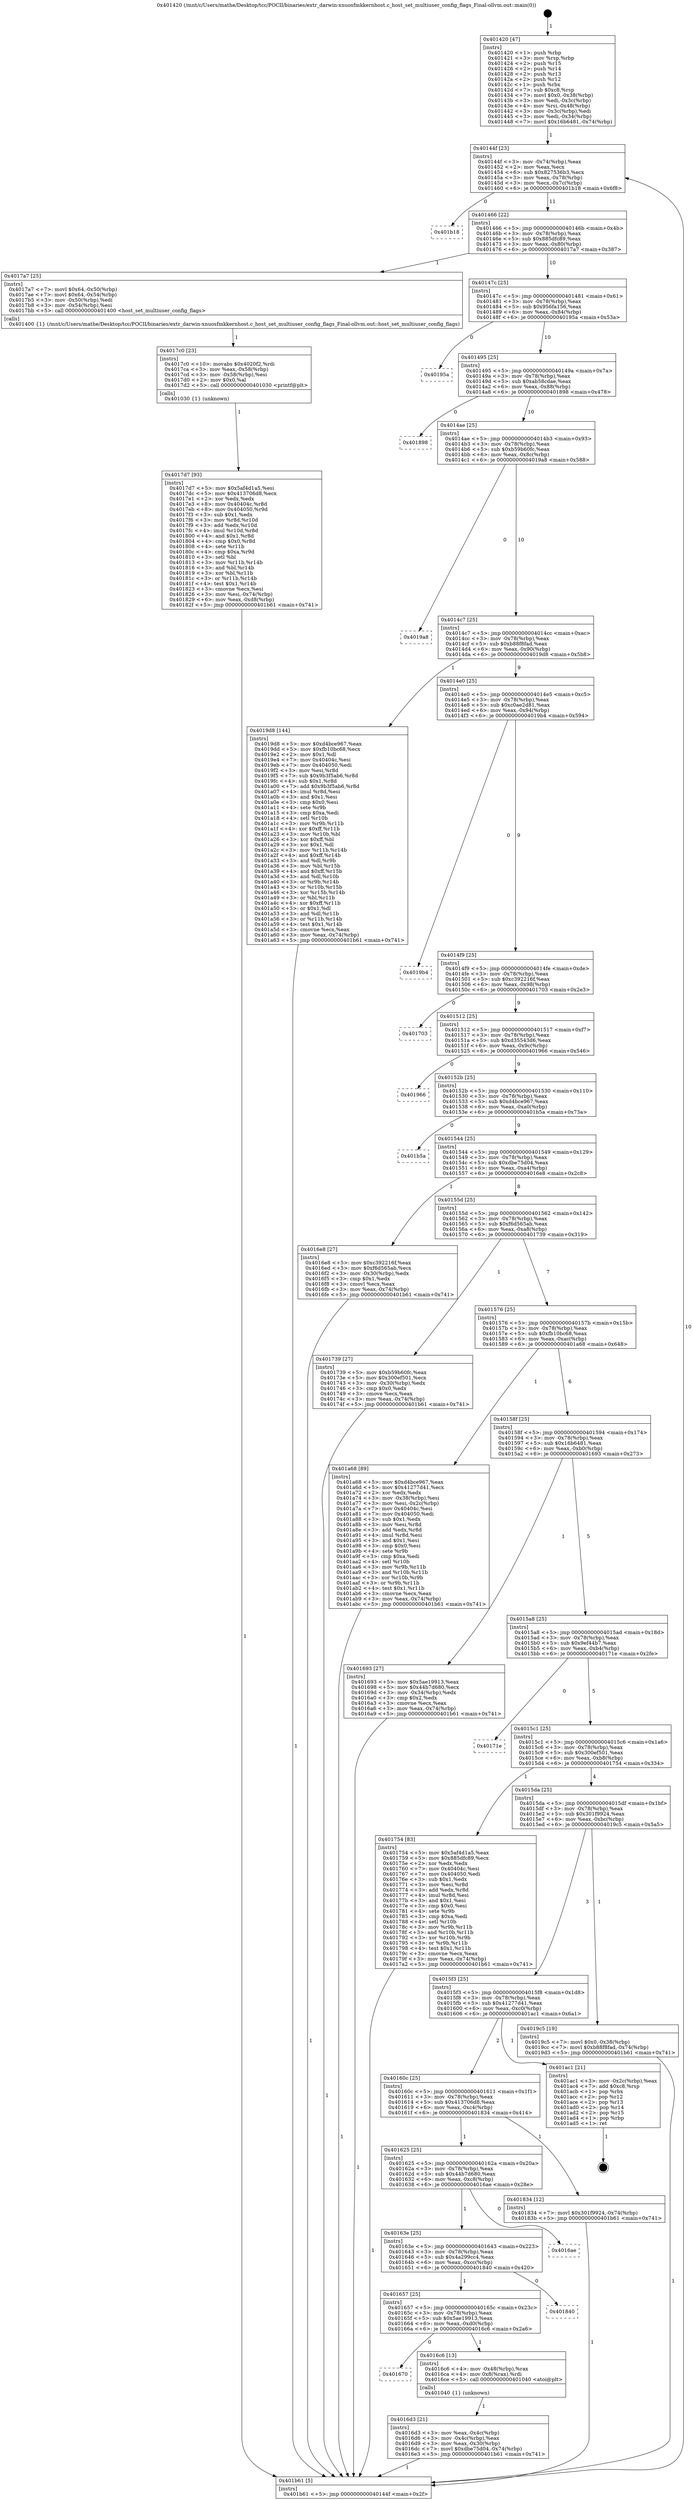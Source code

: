 digraph "0x401420" {
  label = "0x401420 (/mnt/c/Users/mathe/Desktop/tcc/POCII/binaries/extr_darwin-xnuosfmkkernhost.c_host_set_multiuser_config_flags_Final-ollvm.out::main(0))"
  labelloc = "t"
  node[shape=record]

  Entry [label="",width=0.3,height=0.3,shape=circle,fillcolor=black,style=filled]
  "0x40144f" [label="{
     0x40144f [23]\l
     | [instrs]\l
     &nbsp;&nbsp;0x40144f \<+3\>: mov -0x74(%rbp),%eax\l
     &nbsp;&nbsp;0x401452 \<+2\>: mov %eax,%ecx\l
     &nbsp;&nbsp;0x401454 \<+6\>: sub $0x827536b3,%ecx\l
     &nbsp;&nbsp;0x40145a \<+3\>: mov %eax,-0x78(%rbp)\l
     &nbsp;&nbsp;0x40145d \<+3\>: mov %ecx,-0x7c(%rbp)\l
     &nbsp;&nbsp;0x401460 \<+6\>: je 0000000000401b18 \<main+0x6f8\>\l
  }"]
  "0x401b18" [label="{
     0x401b18\l
  }", style=dashed]
  "0x401466" [label="{
     0x401466 [22]\l
     | [instrs]\l
     &nbsp;&nbsp;0x401466 \<+5\>: jmp 000000000040146b \<main+0x4b\>\l
     &nbsp;&nbsp;0x40146b \<+3\>: mov -0x78(%rbp),%eax\l
     &nbsp;&nbsp;0x40146e \<+5\>: sub $0x885dfc89,%eax\l
     &nbsp;&nbsp;0x401473 \<+3\>: mov %eax,-0x80(%rbp)\l
     &nbsp;&nbsp;0x401476 \<+6\>: je 00000000004017a7 \<main+0x387\>\l
  }"]
  Exit [label="",width=0.3,height=0.3,shape=circle,fillcolor=black,style=filled,peripheries=2]
  "0x4017a7" [label="{
     0x4017a7 [25]\l
     | [instrs]\l
     &nbsp;&nbsp;0x4017a7 \<+7\>: movl $0x64,-0x50(%rbp)\l
     &nbsp;&nbsp;0x4017ae \<+7\>: movl $0x64,-0x54(%rbp)\l
     &nbsp;&nbsp;0x4017b5 \<+3\>: mov -0x50(%rbp),%edi\l
     &nbsp;&nbsp;0x4017b8 \<+3\>: mov -0x54(%rbp),%esi\l
     &nbsp;&nbsp;0x4017bb \<+5\>: call 0000000000401400 \<host_set_multiuser_config_flags\>\l
     | [calls]\l
     &nbsp;&nbsp;0x401400 \{1\} (/mnt/c/Users/mathe/Desktop/tcc/POCII/binaries/extr_darwin-xnuosfmkkernhost.c_host_set_multiuser_config_flags_Final-ollvm.out::host_set_multiuser_config_flags)\l
  }"]
  "0x40147c" [label="{
     0x40147c [25]\l
     | [instrs]\l
     &nbsp;&nbsp;0x40147c \<+5\>: jmp 0000000000401481 \<main+0x61\>\l
     &nbsp;&nbsp;0x401481 \<+3\>: mov -0x78(%rbp),%eax\l
     &nbsp;&nbsp;0x401484 \<+5\>: sub $0x956fa156,%eax\l
     &nbsp;&nbsp;0x401489 \<+6\>: mov %eax,-0x84(%rbp)\l
     &nbsp;&nbsp;0x40148f \<+6\>: je 000000000040195a \<main+0x53a\>\l
  }"]
  "0x4017d7" [label="{
     0x4017d7 [93]\l
     | [instrs]\l
     &nbsp;&nbsp;0x4017d7 \<+5\>: mov $0x5af4d1a5,%esi\l
     &nbsp;&nbsp;0x4017dc \<+5\>: mov $0x413706d8,%ecx\l
     &nbsp;&nbsp;0x4017e1 \<+2\>: xor %edx,%edx\l
     &nbsp;&nbsp;0x4017e3 \<+8\>: mov 0x40404c,%r8d\l
     &nbsp;&nbsp;0x4017eb \<+8\>: mov 0x404050,%r9d\l
     &nbsp;&nbsp;0x4017f3 \<+3\>: sub $0x1,%edx\l
     &nbsp;&nbsp;0x4017f6 \<+3\>: mov %r8d,%r10d\l
     &nbsp;&nbsp;0x4017f9 \<+3\>: add %edx,%r10d\l
     &nbsp;&nbsp;0x4017fc \<+4\>: imul %r10d,%r8d\l
     &nbsp;&nbsp;0x401800 \<+4\>: and $0x1,%r8d\l
     &nbsp;&nbsp;0x401804 \<+4\>: cmp $0x0,%r8d\l
     &nbsp;&nbsp;0x401808 \<+4\>: sete %r11b\l
     &nbsp;&nbsp;0x40180c \<+4\>: cmp $0xa,%r9d\l
     &nbsp;&nbsp;0x401810 \<+3\>: setl %bl\l
     &nbsp;&nbsp;0x401813 \<+3\>: mov %r11b,%r14b\l
     &nbsp;&nbsp;0x401816 \<+3\>: and %bl,%r14b\l
     &nbsp;&nbsp;0x401819 \<+3\>: xor %bl,%r11b\l
     &nbsp;&nbsp;0x40181c \<+3\>: or %r11b,%r14b\l
     &nbsp;&nbsp;0x40181f \<+4\>: test $0x1,%r14b\l
     &nbsp;&nbsp;0x401823 \<+3\>: cmovne %ecx,%esi\l
     &nbsp;&nbsp;0x401826 \<+3\>: mov %esi,-0x74(%rbp)\l
     &nbsp;&nbsp;0x401829 \<+6\>: mov %eax,-0xd8(%rbp)\l
     &nbsp;&nbsp;0x40182f \<+5\>: jmp 0000000000401b61 \<main+0x741\>\l
  }"]
  "0x40195a" [label="{
     0x40195a\l
  }", style=dashed]
  "0x401495" [label="{
     0x401495 [25]\l
     | [instrs]\l
     &nbsp;&nbsp;0x401495 \<+5\>: jmp 000000000040149a \<main+0x7a\>\l
     &nbsp;&nbsp;0x40149a \<+3\>: mov -0x78(%rbp),%eax\l
     &nbsp;&nbsp;0x40149d \<+5\>: sub $0xab58cdae,%eax\l
     &nbsp;&nbsp;0x4014a2 \<+6\>: mov %eax,-0x88(%rbp)\l
     &nbsp;&nbsp;0x4014a8 \<+6\>: je 0000000000401898 \<main+0x478\>\l
  }"]
  "0x4017c0" [label="{
     0x4017c0 [23]\l
     | [instrs]\l
     &nbsp;&nbsp;0x4017c0 \<+10\>: movabs $0x4020f2,%rdi\l
     &nbsp;&nbsp;0x4017ca \<+3\>: mov %eax,-0x58(%rbp)\l
     &nbsp;&nbsp;0x4017cd \<+3\>: mov -0x58(%rbp),%esi\l
     &nbsp;&nbsp;0x4017d0 \<+2\>: mov $0x0,%al\l
     &nbsp;&nbsp;0x4017d2 \<+5\>: call 0000000000401030 \<printf@plt\>\l
     | [calls]\l
     &nbsp;&nbsp;0x401030 \{1\} (unknown)\l
  }"]
  "0x401898" [label="{
     0x401898\l
  }", style=dashed]
  "0x4014ae" [label="{
     0x4014ae [25]\l
     | [instrs]\l
     &nbsp;&nbsp;0x4014ae \<+5\>: jmp 00000000004014b3 \<main+0x93\>\l
     &nbsp;&nbsp;0x4014b3 \<+3\>: mov -0x78(%rbp),%eax\l
     &nbsp;&nbsp;0x4014b6 \<+5\>: sub $0xb59b60fc,%eax\l
     &nbsp;&nbsp;0x4014bb \<+6\>: mov %eax,-0x8c(%rbp)\l
     &nbsp;&nbsp;0x4014c1 \<+6\>: je 00000000004019a8 \<main+0x588\>\l
  }"]
  "0x4016d3" [label="{
     0x4016d3 [21]\l
     | [instrs]\l
     &nbsp;&nbsp;0x4016d3 \<+3\>: mov %eax,-0x4c(%rbp)\l
     &nbsp;&nbsp;0x4016d6 \<+3\>: mov -0x4c(%rbp),%eax\l
     &nbsp;&nbsp;0x4016d9 \<+3\>: mov %eax,-0x30(%rbp)\l
     &nbsp;&nbsp;0x4016dc \<+7\>: movl $0xdbe75d04,-0x74(%rbp)\l
     &nbsp;&nbsp;0x4016e3 \<+5\>: jmp 0000000000401b61 \<main+0x741\>\l
  }"]
  "0x4019a8" [label="{
     0x4019a8\l
  }", style=dashed]
  "0x4014c7" [label="{
     0x4014c7 [25]\l
     | [instrs]\l
     &nbsp;&nbsp;0x4014c7 \<+5\>: jmp 00000000004014cc \<main+0xac\>\l
     &nbsp;&nbsp;0x4014cc \<+3\>: mov -0x78(%rbp),%eax\l
     &nbsp;&nbsp;0x4014cf \<+5\>: sub $0xb88f8fad,%eax\l
     &nbsp;&nbsp;0x4014d4 \<+6\>: mov %eax,-0x90(%rbp)\l
     &nbsp;&nbsp;0x4014da \<+6\>: je 00000000004019d8 \<main+0x5b8\>\l
  }"]
  "0x401670" [label="{
     0x401670\l
  }", style=dashed]
  "0x4019d8" [label="{
     0x4019d8 [144]\l
     | [instrs]\l
     &nbsp;&nbsp;0x4019d8 \<+5\>: mov $0xd4bce967,%eax\l
     &nbsp;&nbsp;0x4019dd \<+5\>: mov $0xfb10bc68,%ecx\l
     &nbsp;&nbsp;0x4019e2 \<+2\>: mov $0x1,%dl\l
     &nbsp;&nbsp;0x4019e4 \<+7\>: mov 0x40404c,%esi\l
     &nbsp;&nbsp;0x4019eb \<+7\>: mov 0x404050,%edi\l
     &nbsp;&nbsp;0x4019f2 \<+3\>: mov %esi,%r8d\l
     &nbsp;&nbsp;0x4019f5 \<+7\>: sub $0x9b3f5ab6,%r8d\l
     &nbsp;&nbsp;0x4019fc \<+4\>: sub $0x1,%r8d\l
     &nbsp;&nbsp;0x401a00 \<+7\>: add $0x9b3f5ab6,%r8d\l
     &nbsp;&nbsp;0x401a07 \<+4\>: imul %r8d,%esi\l
     &nbsp;&nbsp;0x401a0b \<+3\>: and $0x1,%esi\l
     &nbsp;&nbsp;0x401a0e \<+3\>: cmp $0x0,%esi\l
     &nbsp;&nbsp;0x401a11 \<+4\>: sete %r9b\l
     &nbsp;&nbsp;0x401a15 \<+3\>: cmp $0xa,%edi\l
     &nbsp;&nbsp;0x401a18 \<+4\>: setl %r10b\l
     &nbsp;&nbsp;0x401a1c \<+3\>: mov %r9b,%r11b\l
     &nbsp;&nbsp;0x401a1f \<+4\>: xor $0xff,%r11b\l
     &nbsp;&nbsp;0x401a23 \<+3\>: mov %r10b,%bl\l
     &nbsp;&nbsp;0x401a26 \<+3\>: xor $0xff,%bl\l
     &nbsp;&nbsp;0x401a29 \<+3\>: xor $0x1,%dl\l
     &nbsp;&nbsp;0x401a2c \<+3\>: mov %r11b,%r14b\l
     &nbsp;&nbsp;0x401a2f \<+4\>: and $0xff,%r14b\l
     &nbsp;&nbsp;0x401a33 \<+3\>: and %dl,%r9b\l
     &nbsp;&nbsp;0x401a36 \<+3\>: mov %bl,%r15b\l
     &nbsp;&nbsp;0x401a39 \<+4\>: and $0xff,%r15b\l
     &nbsp;&nbsp;0x401a3d \<+3\>: and %dl,%r10b\l
     &nbsp;&nbsp;0x401a40 \<+3\>: or %r9b,%r14b\l
     &nbsp;&nbsp;0x401a43 \<+3\>: or %r10b,%r15b\l
     &nbsp;&nbsp;0x401a46 \<+3\>: xor %r15b,%r14b\l
     &nbsp;&nbsp;0x401a49 \<+3\>: or %bl,%r11b\l
     &nbsp;&nbsp;0x401a4c \<+4\>: xor $0xff,%r11b\l
     &nbsp;&nbsp;0x401a50 \<+3\>: or $0x1,%dl\l
     &nbsp;&nbsp;0x401a53 \<+3\>: and %dl,%r11b\l
     &nbsp;&nbsp;0x401a56 \<+3\>: or %r11b,%r14b\l
     &nbsp;&nbsp;0x401a59 \<+4\>: test $0x1,%r14b\l
     &nbsp;&nbsp;0x401a5d \<+3\>: cmovne %ecx,%eax\l
     &nbsp;&nbsp;0x401a60 \<+3\>: mov %eax,-0x74(%rbp)\l
     &nbsp;&nbsp;0x401a63 \<+5\>: jmp 0000000000401b61 \<main+0x741\>\l
  }"]
  "0x4014e0" [label="{
     0x4014e0 [25]\l
     | [instrs]\l
     &nbsp;&nbsp;0x4014e0 \<+5\>: jmp 00000000004014e5 \<main+0xc5\>\l
     &nbsp;&nbsp;0x4014e5 \<+3\>: mov -0x78(%rbp),%eax\l
     &nbsp;&nbsp;0x4014e8 \<+5\>: sub $0xc0ae2d81,%eax\l
     &nbsp;&nbsp;0x4014ed \<+6\>: mov %eax,-0x94(%rbp)\l
     &nbsp;&nbsp;0x4014f3 \<+6\>: je 00000000004019b4 \<main+0x594\>\l
  }"]
  "0x4016c6" [label="{
     0x4016c6 [13]\l
     | [instrs]\l
     &nbsp;&nbsp;0x4016c6 \<+4\>: mov -0x48(%rbp),%rax\l
     &nbsp;&nbsp;0x4016ca \<+4\>: mov 0x8(%rax),%rdi\l
     &nbsp;&nbsp;0x4016ce \<+5\>: call 0000000000401040 \<atoi@plt\>\l
     | [calls]\l
     &nbsp;&nbsp;0x401040 \{1\} (unknown)\l
  }"]
  "0x4019b4" [label="{
     0x4019b4\l
  }", style=dashed]
  "0x4014f9" [label="{
     0x4014f9 [25]\l
     | [instrs]\l
     &nbsp;&nbsp;0x4014f9 \<+5\>: jmp 00000000004014fe \<main+0xde\>\l
     &nbsp;&nbsp;0x4014fe \<+3\>: mov -0x78(%rbp),%eax\l
     &nbsp;&nbsp;0x401501 \<+5\>: sub $0xc392216f,%eax\l
     &nbsp;&nbsp;0x401506 \<+6\>: mov %eax,-0x98(%rbp)\l
     &nbsp;&nbsp;0x40150c \<+6\>: je 0000000000401703 \<main+0x2e3\>\l
  }"]
  "0x401657" [label="{
     0x401657 [25]\l
     | [instrs]\l
     &nbsp;&nbsp;0x401657 \<+5\>: jmp 000000000040165c \<main+0x23c\>\l
     &nbsp;&nbsp;0x40165c \<+3\>: mov -0x78(%rbp),%eax\l
     &nbsp;&nbsp;0x40165f \<+5\>: sub $0x5ae19913,%eax\l
     &nbsp;&nbsp;0x401664 \<+6\>: mov %eax,-0xd0(%rbp)\l
     &nbsp;&nbsp;0x40166a \<+6\>: je 00000000004016c6 \<main+0x2a6\>\l
  }"]
  "0x401703" [label="{
     0x401703\l
  }", style=dashed]
  "0x401512" [label="{
     0x401512 [25]\l
     | [instrs]\l
     &nbsp;&nbsp;0x401512 \<+5\>: jmp 0000000000401517 \<main+0xf7\>\l
     &nbsp;&nbsp;0x401517 \<+3\>: mov -0x78(%rbp),%eax\l
     &nbsp;&nbsp;0x40151a \<+5\>: sub $0xd35543d6,%eax\l
     &nbsp;&nbsp;0x40151f \<+6\>: mov %eax,-0x9c(%rbp)\l
     &nbsp;&nbsp;0x401525 \<+6\>: je 0000000000401966 \<main+0x546\>\l
  }"]
  "0x401840" [label="{
     0x401840\l
  }", style=dashed]
  "0x401966" [label="{
     0x401966\l
  }", style=dashed]
  "0x40152b" [label="{
     0x40152b [25]\l
     | [instrs]\l
     &nbsp;&nbsp;0x40152b \<+5\>: jmp 0000000000401530 \<main+0x110\>\l
     &nbsp;&nbsp;0x401530 \<+3\>: mov -0x78(%rbp),%eax\l
     &nbsp;&nbsp;0x401533 \<+5\>: sub $0xd4bce967,%eax\l
     &nbsp;&nbsp;0x401538 \<+6\>: mov %eax,-0xa0(%rbp)\l
     &nbsp;&nbsp;0x40153e \<+6\>: je 0000000000401b5a \<main+0x73a\>\l
  }"]
  "0x40163e" [label="{
     0x40163e [25]\l
     | [instrs]\l
     &nbsp;&nbsp;0x40163e \<+5\>: jmp 0000000000401643 \<main+0x223\>\l
     &nbsp;&nbsp;0x401643 \<+3\>: mov -0x78(%rbp),%eax\l
     &nbsp;&nbsp;0x401646 \<+5\>: sub $0x4a299cc4,%eax\l
     &nbsp;&nbsp;0x40164b \<+6\>: mov %eax,-0xcc(%rbp)\l
     &nbsp;&nbsp;0x401651 \<+6\>: je 0000000000401840 \<main+0x420\>\l
  }"]
  "0x401b5a" [label="{
     0x401b5a\l
  }", style=dashed]
  "0x401544" [label="{
     0x401544 [25]\l
     | [instrs]\l
     &nbsp;&nbsp;0x401544 \<+5\>: jmp 0000000000401549 \<main+0x129\>\l
     &nbsp;&nbsp;0x401549 \<+3\>: mov -0x78(%rbp),%eax\l
     &nbsp;&nbsp;0x40154c \<+5\>: sub $0xdbe75d04,%eax\l
     &nbsp;&nbsp;0x401551 \<+6\>: mov %eax,-0xa4(%rbp)\l
     &nbsp;&nbsp;0x401557 \<+6\>: je 00000000004016e8 \<main+0x2c8\>\l
  }"]
  "0x4016ae" [label="{
     0x4016ae\l
  }", style=dashed]
  "0x4016e8" [label="{
     0x4016e8 [27]\l
     | [instrs]\l
     &nbsp;&nbsp;0x4016e8 \<+5\>: mov $0xc392216f,%eax\l
     &nbsp;&nbsp;0x4016ed \<+5\>: mov $0xf6d565ab,%ecx\l
     &nbsp;&nbsp;0x4016f2 \<+3\>: mov -0x30(%rbp),%edx\l
     &nbsp;&nbsp;0x4016f5 \<+3\>: cmp $0x1,%edx\l
     &nbsp;&nbsp;0x4016f8 \<+3\>: cmovl %ecx,%eax\l
     &nbsp;&nbsp;0x4016fb \<+3\>: mov %eax,-0x74(%rbp)\l
     &nbsp;&nbsp;0x4016fe \<+5\>: jmp 0000000000401b61 \<main+0x741\>\l
  }"]
  "0x40155d" [label="{
     0x40155d [25]\l
     | [instrs]\l
     &nbsp;&nbsp;0x40155d \<+5\>: jmp 0000000000401562 \<main+0x142\>\l
     &nbsp;&nbsp;0x401562 \<+3\>: mov -0x78(%rbp),%eax\l
     &nbsp;&nbsp;0x401565 \<+5\>: sub $0xf6d565ab,%eax\l
     &nbsp;&nbsp;0x40156a \<+6\>: mov %eax,-0xa8(%rbp)\l
     &nbsp;&nbsp;0x401570 \<+6\>: je 0000000000401739 \<main+0x319\>\l
  }"]
  "0x401625" [label="{
     0x401625 [25]\l
     | [instrs]\l
     &nbsp;&nbsp;0x401625 \<+5\>: jmp 000000000040162a \<main+0x20a\>\l
     &nbsp;&nbsp;0x40162a \<+3\>: mov -0x78(%rbp),%eax\l
     &nbsp;&nbsp;0x40162d \<+5\>: sub $0x44b7d680,%eax\l
     &nbsp;&nbsp;0x401632 \<+6\>: mov %eax,-0xc8(%rbp)\l
     &nbsp;&nbsp;0x401638 \<+6\>: je 00000000004016ae \<main+0x28e\>\l
  }"]
  "0x401739" [label="{
     0x401739 [27]\l
     | [instrs]\l
     &nbsp;&nbsp;0x401739 \<+5\>: mov $0xb59b60fc,%eax\l
     &nbsp;&nbsp;0x40173e \<+5\>: mov $0x300ef501,%ecx\l
     &nbsp;&nbsp;0x401743 \<+3\>: mov -0x30(%rbp),%edx\l
     &nbsp;&nbsp;0x401746 \<+3\>: cmp $0x0,%edx\l
     &nbsp;&nbsp;0x401749 \<+3\>: cmove %ecx,%eax\l
     &nbsp;&nbsp;0x40174c \<+3\>: mov %eax,-0x74(%rbp)\l
     &nbsp;&nbsp;0x40174f \<+5\>: jmp 0000000000401b61 \<main+0x741\>\l
  }"]
  "0x401576" [label="{
     0x401576 [25]\l
     | [instrs]\l
     &nbsp;&nbsp;0x401576 \<+5\>: jmp 000000000040157b \<main+0x15b\>\l
     &nbsp;&nbsp;0x40157b \<+3\>: mov -0x78(%rbp),%eax\l
     &nbsp;&nbsp;0x40157e \<+5\>: sub $0xfb10bc68,%eax\l
     &nbsp;&nbsp;0x401583 \<+6\>: mov %eax,-0xac(%rbp)\l
     &nbsp;&nbsp;0x401589 \<+6\>: je 0000000000401a68 \<main+0x648\>\l
  }"]
  "0x401834" [label="{
     0x401834 [12]\l
     | [instrs]\l
     &nbsp;&nbsp;0x401834 \<+7\>: movl $0x301f9924,-0x74(%rbp)\l
     &nbsp;&nbsp;0x40183b \<+5\>: jmp 0000000000401b61 \<main+0x741\>\l
  }"]
  "0x401a68" [label="{
     0x401a68 [89]\l
     | [instrs]\l
     &nbsp;&nbsp;0x401a68 \<+5\>: mov $0xd4bce967,%eax\l
     &nbsp;&nbsp;0x401a6d \<+5\>: mov $0x41277d41,%ecx\l
     &nbsp;&nbsp;0x401a72 \<+2\>: xor %edx,%edx\l
     &nbsp;&nbsp;0x401a74 \<+3\>: mov -0x38(%rbp),%esi\l
     &nbsp;&nbsp;0x401a77 \<+3\>: mov %esi,-0x2c(%rbp)\l
     &nbsp;&nbsp;0x401a7a \<+7\>: mov 0x40404c,%esi\l
     &nbsp;&nbsp;0x401a81 \<+7\>: mov 0x404050,%edi\l
     &nbsp;&nbsp;0x401a88 \<+3\>: sub $0x1,%edx\l
     &nbsp;&nbsp;0x401a8b \<+3\>: mov %esi,%r8d\l
     &nbsp;&nbsp;0x401a8e \<+3\>: add %edx,%r8d\l
     &nbsp;&nbsp;0x401a91 \<+4\>: imul %r8d,%esi\l
     &nbsp;&nbsp;0x401a95 \<+3\>: and $0x1,%esi\l
     &nbsp;&nbsp;0x401a98 \<+3\>: cmp $0x0,%esi\l
     &nbsp;&nbsp;0x401a9b \<+4\>: sete %r9b\l
     &nbsp;&nbsp;0x401a9f \<+3\>: cmp $0xa,%edi\l
     &nbsp;&nbsp;0x401aa2 \<+4\>: setl %r10b\l
     &nbsp;&nbsp;0x401aa6 \<+3\>: mov %r9b,%r11b\l
     &nbsp;&nbsp;0x401aa9 \<+3\>: and %r10b,%r11b\l
     &nbsp;&nbsp;0x401aac \<+3\>: xor %r10b,%r9b\l
     &nbsp;&nbsp;0x401aaf \<+3\>: or %r9b,%r11b\l
     &nbsp;&nbsp;0x401ab2 \<+4\>: test $0x1,%r11b\l
     &nbsp;&nbsp;0x401ab6 \<+3\>: cmovne %ecx,%eax\l
     &nbsp;&nbsp;0x401ab9 \<+3\>: mov %eax,-0x74(%rbp)\l
     &nbsp;&nbsp;0x401abc \<+5\>: jmp 0000000000401b61 \<main+0x741\>\l
  }"]
  "0x40158f" [label="{
     0x40158f [25]\l
     | [instrs]\l
     &nbsp;&nbsp;0x40158f \<+5\>: jmp 0000000000401594 \<main+0x174\>\l
     &nbsp;&nbsp;0x401594 \<+3\>: mov -0x78(%rbp),%eax\l
     &nbsp;&nbsp;0x401597 \<+5\>: sub $0x16b6481,%eax\l
     &nbsp;&nbsp;0x40159c \<+6\>: mov %eax,-0xb0(%rbp)\l
     &nbsp;&nbsp;0x4015a2 \<+6\>: je 0000000000401693 \<main+0x273\>\l
  }"]
  "0x40160c" [label="{
     0x40160c [25]\l
     | [instrs]\l
     &nbsp;&nbsp;0x40160c \<+5\>: jmp 0000000000401611 \<main+0x1f1\>\l
     &nbsp;&nbsp;0x401611 \<+3\>: mov -0x78(%rbp),%eax\l
     &nbsp;&nbsp;0x401614 \<+5\>: sub $0x413706d8,%eax\l
     &nbsp;&nbsp;0x401619 \<+6\>: mov %eax,-0xc4(%rbp)\l
     &nbsp;&nbsp;0x40161f \<+6\>: je 0000000000401834 \<main+0x414\>\l
  }"]
  "0x401693" [label="{
     0x401693 [27]\l
     | [instrs]\l
     &nbsp;&nbsp;0x401693 \<+5\>: mov $0x5ae19913,%eax\l
     &nbsp;&nbsp;0x401698 \<+5\>: mov $0x44b7d680,%ecx\l
     &nbsp;&nbsp;0x40169d \<+3\>: mov -0x34(%rbp),%edx\l
     &nbsp;&nbsp;0x4016a0 \<+3\>: cmp $0x2,%edx\l
     &nbsp;&nbsp;0x4016a3 \<+3\>: cmovne %ecx,%eax\l
     &nbsp;&nbsp;0x4016a6 \<+3\>: mov %eax,-0x74(%rbp)\l
     &nbsp;&nbsp;0x4016a9 \<+5\>: jmp 0000000000401b61 \<main+0x741\>\l
  }"]
  "0x4015a8" [label="{
     0x4015a8 [25]\l
     | [instrs]\l
     &nbsp;&nbsp;0x4015a8 \<+5\>: jmp 00000000004015ad \<main+0x18d\>\l
     &nbsp;&nbsp;0x4015ad \<+3\>: mov -0x78(%rbp),%eax\l
     &nbsp;&nbsp;0x4015b0 \<+5\>: sub $0x9ef44b7,%eax\l
     &nbsp;&nbsp;0x4015b5 \<+6\>: mov %eax,-0xb4(%rbp)\l
     &nbsp;&nbsp;0x4015bb \<+6\>: je 000000000040171e \<main+0x2fe\>\l
  }"]
  "0x401b61" [label="{
     0x401b61 [5]\l
     | [instrs]\l
     &nbsp;&nbsp;0x401b61 \<+5\>: jmp 000000000040144f \<main+0x2f\>\l
  }"]
  "0x401420" [label="{
     0x401420 [47]\l
     | [instrs]\l
     &nbsp;&nbsp;0x401420 \<+1\>: push %rbp\l
     &nbsp;&nbsp;0x401421 \<+3\>: mov %rsp,%rbp\l
     &nbsp;&nbsp;0x401424 \<+2\>: push %r15\l
     &nbsp;&nbsp;0x401426 \<+2\>: push %r14\l
     &nbsp;&nbsp;0x401428 \<+2\>: push %r13\l
     &nbsp;&nbsp;0x40142a \<+2\>: push %r12\l
     &nbsp;&nbsp;0x40142c \<+1\>: push %rbx\l
     &nbsp;&nbsp;0x40142d \<+7\>: sub $0xc8,%rsp\l
     &nbsp;&nbsp;0x401434 \<+7\>: movl $0x0,-0x38(%rbp)\l
     &nbsp;&nbsp;0x40143b \<+3\>: mov %edi,-0x3c(%rbp)\l
     &nbsp;&nbsp;0x40143e \<+4\>: mov %rsi,-0x48(%rbp)\l
     &nbsp;&nbsp;0x401442 \<+3\>: mov -0x3c(%rbp),%edi\l
     &nbsp;&nbsp;0x401445 \<+3\>: mov %edi,-0x34(%rbp)\l
     &nbsp;&nbsp;0x401448 \<+7\>: movl $0x16b6481,-0x74(%rbp)\l
  }"]
  "0x401ac1" [label="{
     0x401ac1 [21]\l
     | [instrs]\l
     &nbsp;&nbsp;0x401ac1 \<+3\>: mov -0x2c(%rbp),%eax\l
     &nbsp;&nbsp;0x401ac4 \<+7\>: add $0xc8,%rsp\l
     &nbsp;&nbsp;0x401acb \<+1\>: pop %rbx\l
     &nbsp;&nbsp;0x401acc \<+2\>: pop %r12\l
     &nbsp;&nbsp;0x401ace \<+2\>: pop %r13\l
     &nbsp;&nbsp;0x401ad0 \<+2\>: pop %r14\l
     &nbsp;&nbsp;0x401ad2 \<+2\>: pop %r15\l
     &nbsp;&nbsp;0x401ad4 \<+1\>: pop %rbp\l
     &nbsp;&nbsp;0x401ad5 \<+1\>: ret\l
  }"]
  "0x40171e" [label="{
     0x40171e\l
  }", style=dashed]
  "0x4015c1" [label="{
     0x4015c1 [25]\l
     | [instrs]\l
     &nbsp;&nbsp;0x4015c1 \<+5\>: jmp 00000000004015c6 \<main+0x1a6\>\l
     &nbsp;&nbsp;0x4015c6 \<+3\>: mov -0x78(%rbp),%eax\l
     &nbsp;&nbsp;0x4015c9 \<+5\>: sub $0x300ef501,%eax\l
     &nbsp;&nbsp;0x4015ce \<+6\>: mov %eax,-0xb8(%rbp)\l
     &nbsp;&nbsp;0x4015d4 \<+6\>: je 0000000000401754 \<main+0x334\>\l
  }"]
  "0x4015f3" [label="{
     0x4015f3 [25]\l
     | [instrs]\l
     &nbsp;&nbsp;0x4015f3 \<+5\>: jmp 00000000004015f8 \<main+0x1d8\>\l
     &nbsp;&nbsp;0x4015f8 \<+3\>: mov -0x78(%rbp),%eax\l
     &nbsp;&nbsp;0x4015fb \<+5\>: sub $0x41277d41,%eax\l
     &nbsp;&nbsp;0x401600 \<+6\>: mov %eax,-0xc0(%rbp)\l
     &nbsp;&nbsp;0x401606 \<+6\>: je 0000000000401ac1 \<main+0x6a1\>\l
  }"]
  "0x401754" [label="{
     0x401754 [83]\l
     | [instrs]\l
     &nbsp;&nbsp;0x401754 \<+5\>: mov $0x5af4d1a5,%eax\l
     &nbsp;&nbsp;0x401759 \<+5\>: mov $0x885dfc89,%ecx\l
     &nbsp;&nbsp;0x40175e \<+2\>: xor %edx,%edx\l
     &nbsp;&nbsp;0x401760 \<+7\>: mov 0x40404c,%esi\l
     &nbsp;&nbsp;0x401767 \<+7\>: mov 0x404050,%edi\l
     &nbsp;&nbsp;0x40176e \<+3\>: sub $0x1,%edx\l
     &nbsp;&nbsp;0x401771 \<+3\>: mov %esi,%r8d\l
     &nbsp;&nbsp;0x401774 \<+3\>: add %edx,%r8d\l
     &nbsp;&nbsp;0x401777 \<+4\>: imul %r8d,%esi\l
     &nbsp;&nbsp;0x40177b \<+3\>: and $0x1,%esi\l
     &nbsp;&nbsp;0x40177e \<+3\>: cmp $0x0,%esi\l
     &nbsp;&nbsp;0x401781 \<+4\>: sete %r9b\l
     &nbsp;&nbsp;0x401785 \<+3\>: cmp $0xa,%edi\l
     &nbsp;&nbsp;0x401788 \<+4\>: setl %r10b\l
     &nbsp;&nbsp;0x40178c \<+3\>: mov %r9b,%r11b\l
     &nbsp;&nbsp;0x40178f \<+3\>: and %r10b,%r11b\l
     &nbsp;&nbsp;0x401792 \<+3\>: xor %r10b,%r9b\l
     &nbsp;&nbsp;0x401795 \<+3\>: or %r9b,%r11b\l
     &nbsp;&nbsp;0x401798 \<+4\>: test $0x1,%r11b\l
     &nbsp;&nbsp;0x40179c \<+3\>: cmovne %ecx,%eax\l
     &nbsp;&nbsp;0x40179f \<+3\>: mov %eax,-0x74(%rbp)\l
     &nbsp;&nbsp;0x4017a2 \<+5\>: jmp 0000000000401b61 \<main+0x741\>\l
  }"]
  "0x4015da" [label="{
     0x4015da [25]\l
     | [instrs]\l
     &nbsp;&nbsp;0x4015da \<+5\>: jmp 00000000004015df \<main+0x1bf\>\l
     &nbsp;&nbsp;0x4015df \<+3\>: mov -0x78(%rbp),%eax\l
     &nbsp;&nbsp;0x4015e2 \<+5\>: sub $0x301f9924,%eax\l
     &nbsp;&nbsp;0x4015e7 \<+6\>: mov %eax,-0xbc(%rbp)\l
     &nbsp;&nbsp;0x4015ed \<+6\>: je 00000000004019c5 \<main+0x5a5\>\l
  }"]
  "0x4019c5" [label="{
     0x4019c5 [19]\l
     | [instrs]\l
     &nbsp;&nbsp;0x4019c5 \<+7\>: movl $0x0,-0x38(%rbp)\l
     &nbsp;&nbsp;0x4019cc \<+7\>: movl $0xb88f8fad,-0x74(%rbp)\l
     &nbsp;&nbsp;0x4019d3 \<+5\>: jmp 0000000000401b61 \<main+0x741\>\l
  }"]
  Entry -> "0x401420" [label=" 1"]
  "0x40144f" -> "0x401b18" [label=" 0"]
  "0x40144f" -> "0x401466" [label=" 11"]
  "0x401ac1" -> Exit [label=" 1"]
  "0x401466" -> "0x4017a7" [label=" 1"]
  "0x401466" -> "0x40147c" [label=" 10"]
  "0x401a68" -> "0x401b61" [label=" 1"]
  "0x40147c" -> "0x40195a" [label=" 0"]
  "0x40147c" -> "0x401495" [label=" 10"]
  "0x4019d8" -> "0x401b61" [label=" 1"]
  "0x401495" -> "0x401898" [label=" 0"]
  "0x401495" -> "0x4014ae" [label=" 10"]
  "0x4019c5" -> "0x401b61" [label=" 1"]
  "0x4014ae" -> "0x4019a8" [label=" 0"]
  "0x4014ae" -> "0x4014c7" [label=" 10"]
  "0x401834" -> "0x401b61" [label=" 1"]
  "0x4014c7" -> "0x4019d8" [label=" 1"]
  "0x4014c7" -> "0x4014e0" [label=" 9"]
  "0x4017d7" -> "0x401b61" [label=" 1"]
  "0x4014e0" -> "0x4019b4" [label=" 0"]
  "0x4014e0" -> "0x4014f9" [label=" 9"]
  "0x4017c0" -> "0x4017d7" [label=" 1"]
  "0x4014f9" -> "0x401703" [label=" 0"]
  "0x4014f9" -> "0x401512" [label=" 9"]
  "0x401754" -> "0x401b61" [label=" 1"]
  "0x401512" -> "0x401966" [label=" 0"]
  "0x401512" -> "0x40152b" [label=" 9"]
  "0x401739" -> "0x401b61" [label=" 1"]
  "0x40152b" -> "0x401b5a" [label=" 0"]
  "0x40152b" -> "0x401544" [label=" 9"]
  "0x4016d3" -> "0x401b61" [label=" 1"]
  "0x401544" -> "0x4016e8" [label=" 1"]
  "0x401544" -> "0x40155d" [label=" 8"]
  "0x4016c6" -> "0x4016d3" [label=" 1"]
  "0x40155d" -> "0x401739" [label=" 1"]
  "0x40155d" -> "0x401576" [label=" 7"]
  "0x401657" -> "0x4016c6" [label=" 1"]
  "0x401576" -> "0x401a68" [label=" 1"]
  "0x401576" -> "0x40158f" [label=" 6"]
  "0x4017a7" -> "0x4017c0" [label=" 1"]
  "0x40158f" -> "0x401693" [label=" 1"]
  "0x40158f" -> "0x4015a8" [label=" 5"]
  "0x401693" -> "0x401b61" [label=" 1"]
  "0x401420" -> "0x40144f" [label=" 1"]
  "0x401b61" -> "0x40144f" [label=" 10"]
  "0x40163e" -> "0x401840" [label=" 0"]
  "0x4015a8" -> "0x40171e" [label=" 0"]
  "0x4015a8" -> "0x4015c1" [label=" 5"]
  "0x4016e8" -> "0x401b61" [label=" 1"]
  "0x4015c1" -> "0x401754" [label=" 1"]
  "0x4015c1" -> "0x4015da" [label=" 4"]
  "0x401625" -> "0x4016ae" [label=" 0"]
  "0x4015da" -> "0x4019c5" [label=" 1"]
  "0x4015da" -> "0x4015f3" [label=" 3"]
  "0x401625" -> "0x40163e" [label=" 1"]
  "0x4015f3" -> "0x401ac1" [label=" 1"]
  "0x4015f3" -> "0x40160c" [label=" 2"]
  "0x40163e" -> "0x401657" [label=" 1"]
  "0x40160c" -> "0x401834" [label=" 1"]
  "0x40160c" -> "0x401625" [label=" 1"]
  "0x401657" -> "0x401670" [label=" 0"]
}

